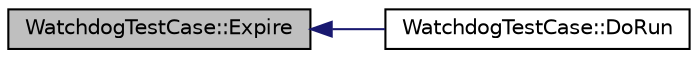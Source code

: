 digraph "WatchdogTestCase::Expire"
{
  edge [fontname="Helvetica",fontsize="10",labelfontname="Helvetica",labelfontsize="10"];
  node [fontname="Helvetica",fontsize="10",shape=record];
  rankdir="LR";
  Node1 [label="WatchdogTestCase::Expire",height=0.2,width=0.4,color="black", fillcolor="grey75", style="filled", fontcolor="black"];
  Node1 -> Node2 [dir="back",color="midnightblue",fontsize="10",style="solid"];
  Node2 [label="WatchdogTestCase::DoRun",height=0.2,width=0.4,color="black", fillcolor="white", style="filled",URL="$d0/da3/classWatchdogTestCase.html#a81f76aedff6228054266a36c6718b81e",tooltip="Implementation to actually run this TestCase. "];
}
